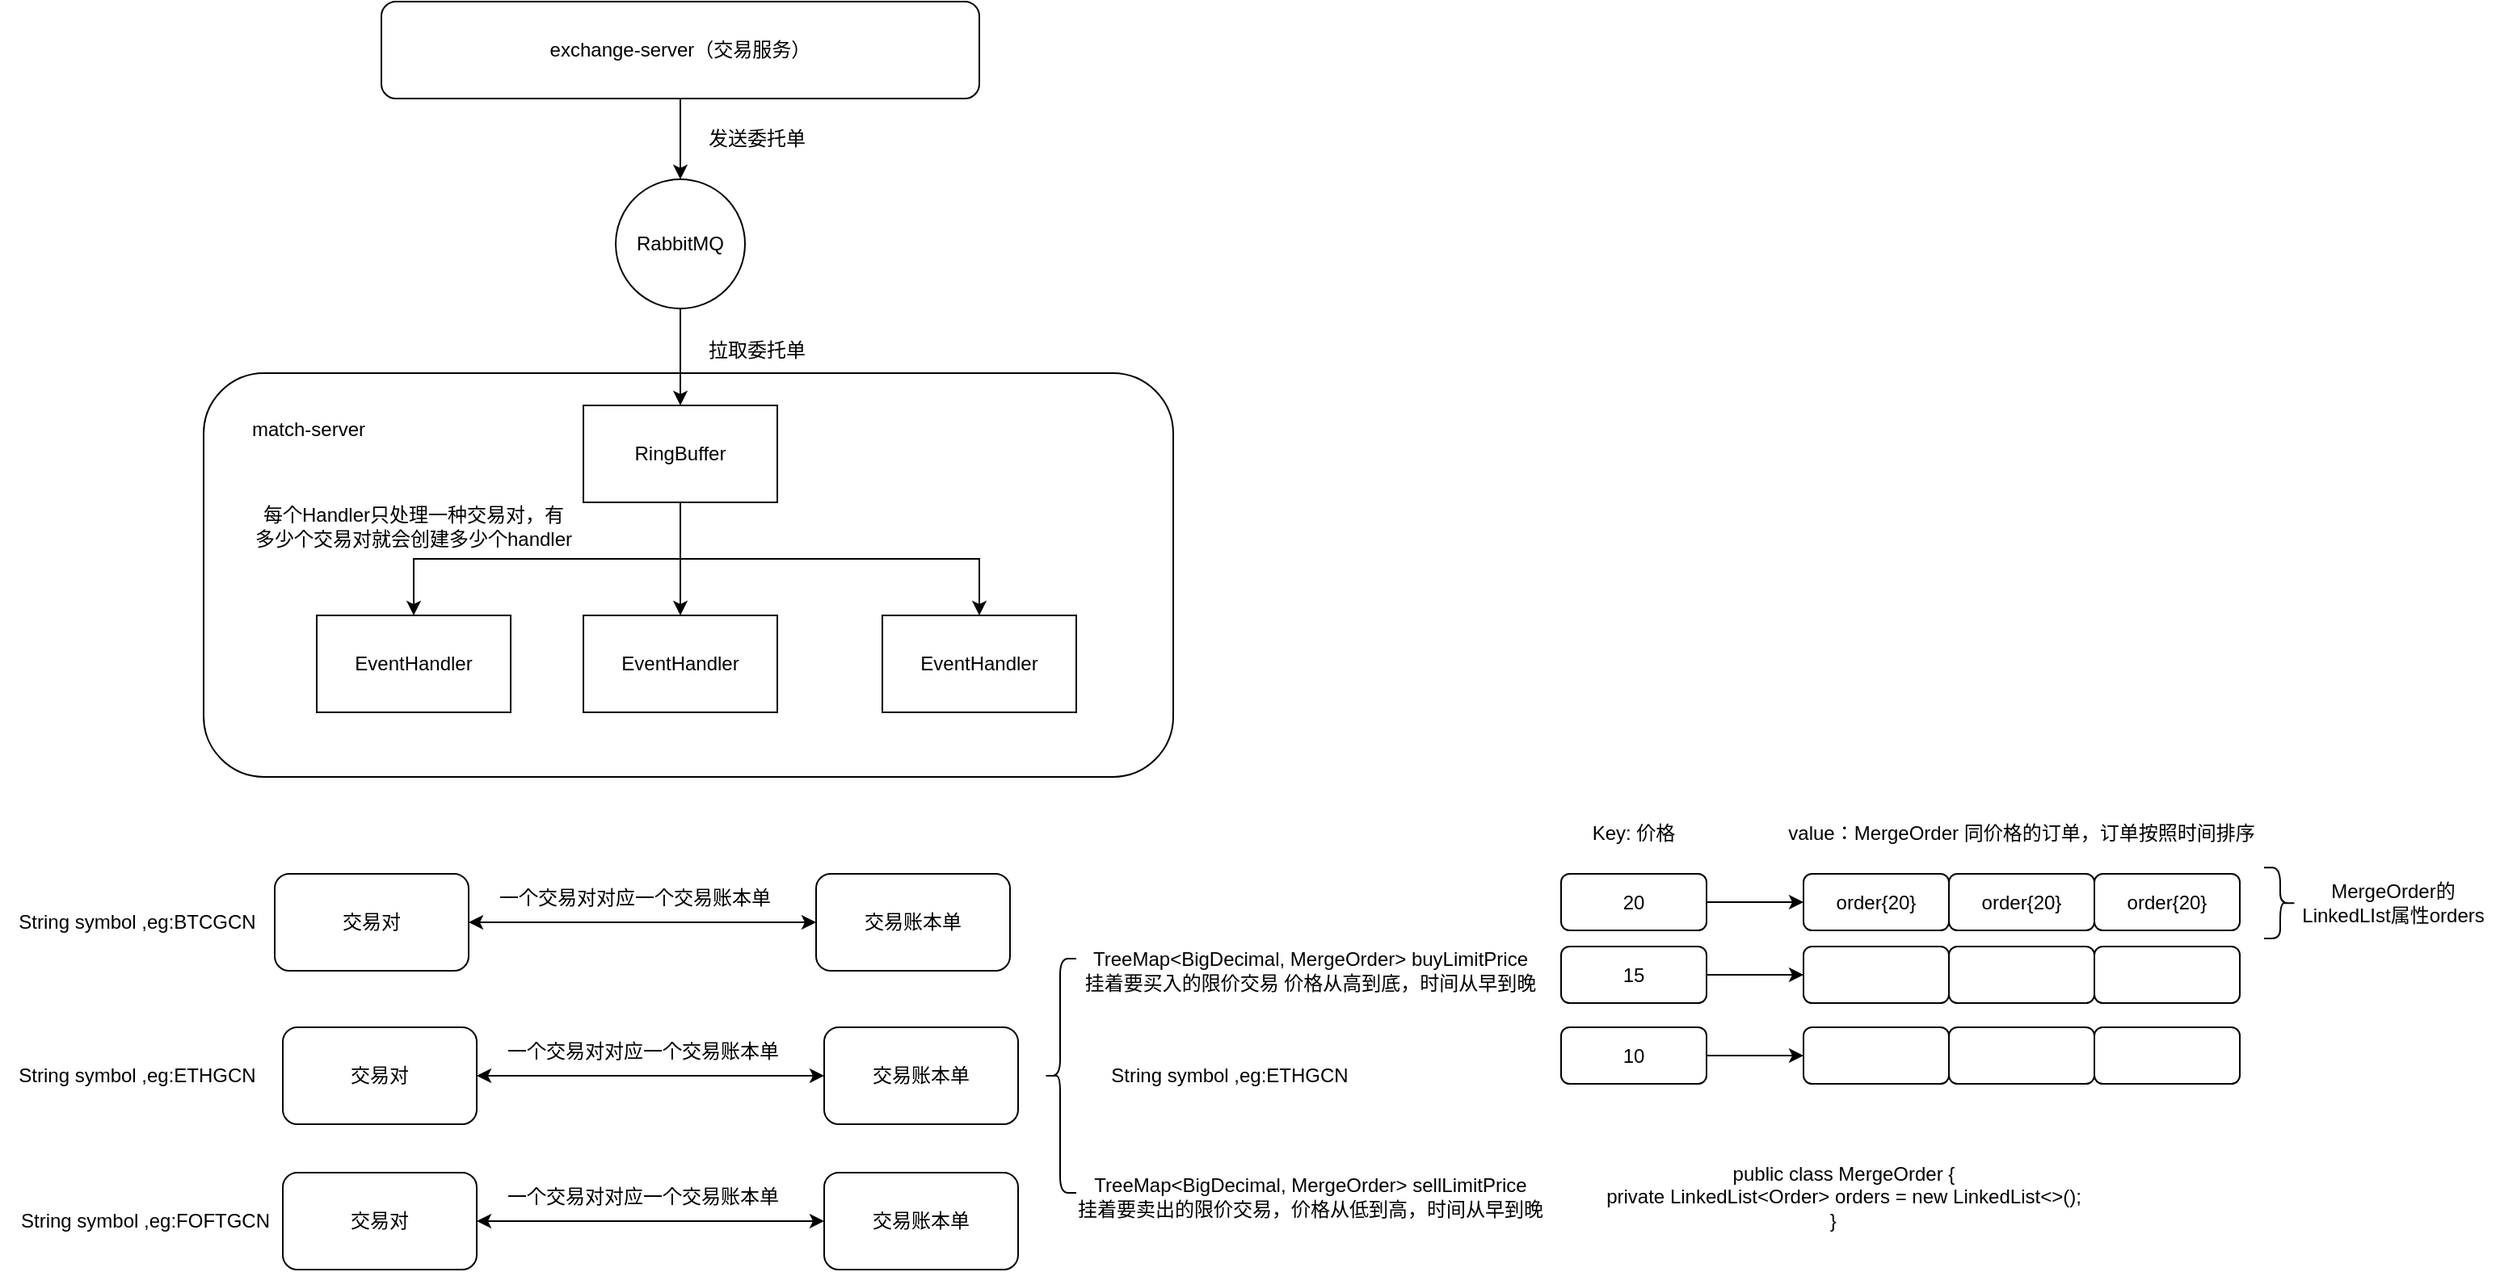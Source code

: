 <mxfile version="21.6.8" type="github">
  <diagram name="第 1 页" id="LZYfN8Qb-46NnNl3OFI-">
    <mxGraphModel dx="1340" dy="725" grid="1" gridSize="10" guides="1" tooltips="1" connect="1" arrows="1" fold="1" page="1" pageScale="1" pageWidth="827" pageHeight="1169" math="0" shadow="0">
      <root>
        <mxCell id="0" />
        <mxCell id="1" parent="0" />
        <mxCell id="YOYZqp5rT2E9GzHTg75s-17" value="" style="rounded=1;whiteSpace=wrap;html=1;" vertex="1" parent="1">
          <mxGeometry x="140" y="250" width="600" height="250" as="geometry" />
        </mxCell>
        <mxCell id="YOYZqp5rT2E9GzHTg75s-16" style="edgeStyle=orthogonalEdgeStyle;rounded=0;orthogonalLoop=1;jettySize=auto;html=1;exitX=0.5;exitY=1;exitDx=0;exitDy=0;entryX=0.5;entryY=0;entryDx=0;entryDy=0;" edge="1" parent="1" source="YOYZqp5rT2E9GzHTg75s-1" target="YOYZqp5rT2E9GzHTg75s-2">
          <mxGeometry relative="1" as="geometry" />
        </mxCell>
        <mxCell id="YOYZqp5rT2E9GzHTg75s-1" value="exchange-server（交易服务）" style="rounded=1;whiteSpace=wrap;html=1;" vertex="1" parent="1">
          <mxGeometry x="250" y="20" width="370" height="60" as="geometry" />
        </mxCell>
        <mxCell id="YOYZqp5rT2E9GzHTg75s-19" style="edgeStyle=orthogonalEdgeStyle;rounded=0;orthogonalLoop=1;jettySize=auto;html=1;exitX=0.5;exitY=1;exitDx=0;exitDy=0;entryX=0.5;entryY=0;entryDx=0;entryDy=0;" edge="1" parent="1" source="YOYZqp5rT2E9GzHTg75s-2" target="YOYZqp5rT2E9GzHTg75s-9">
          <mxGeometry relative="1" as="geometry" />
        </mxCell>
        <mxCell id="YOYZqp5rT2E9GzHTg75s-2" value="RabbitMQ" style="ellipse;whiteSpace=wrap;html=1;aspect=fixed;" vertex="1" parent="1">
          <mxGeometry x="395" y="130" width="80" height="80" as="geometry" />
        </mxCell>
        <mxCell id="YOYZqp5rT2E9GzHTg75s-20" style="edgeStyle=orthogonalEdgeStyle;rounded=0;orthogonalLoop=1;jettySize=auto;html=1;exitX=0.5;exitY=1;exitDx=0;exitDy=0;entryX=0.5;entryY=0;entryDx=0;entryDy=0;" edge="1" parent="1" source="YOYZqp5rT2E9GzHTg75s-9" target="YOYZqp5rT2E9GzHTg75s-13">
          <mxGeometry relative="1" as="geometry" />
        </mxCell>
        <mxCell id="YOYZqp5rT2E9GzHTg75s-21" style="edgeStyle=orthogonalEdgeStyle;rounded=0;orthogonalLoop=1;jettySize=auto;html=1;exitX=0.5;exitY=1;exitDx=0;exitDy=0;" edge="1" parent="1" source="YOYZqp5rT2E9GzHTg75s-9" target="YOYZqp5rT2E9GzHTg75s-14">
          <mxGeometry relative="1" as="geometry" />
        </mxCell>
        <mxCell id="YOYZqp5rT2E9GzHTg75s-22" style="edgeStyle=orthogonalEdgeStyle;rounded=0;orthogonalLoop=1;jettySize=auto;html=1;exitX=0.5;exitY=1;exitDx=0;exitDy=0;" edge="1" parent="1" source="YOYZqp5rT2E9GzHTg75s-9" target="YOYZqp5rT2E9GzHTg75s-15">
          <mxGeometry relative="1" as="geometry" />
        </mxCell>
        <mxCell id="YOYZqp5rT2E9GzHTg75s-9" value="RingBuffer" style="rounded=0;whiteSpace=wrap;html=1;" vertex="1" parent="1">
          <mxGeometry x="375" y="270" width="120" height="60" as="geometry" />
        </mxCell>
        <mxCell id="YOYZqp5rT2E9GzHTg75s-13" value="EventHandler" style="rounded=0;whiteSpace=wrap;html=1;" vertex="1" parent="1">
          <mxGeometry x="210" y="400" width="120" height="60" as="geometry" />
        </mxCell>
        <mxCell id="YOYZqp5rT2E9GzHTg75s-14" value="EventHandler" style="rounded=0;whiteSpace=wrap;html=1;" vertex="1" parent="1">
          <mxGeometry x="375" y="400" width="120" height="60" as="geometry" />
        </mxCell>
        <mxCell id="YOYZqp5rT2E9GzHTg75s-15" value="EventHandler" style="rounded=0;whiteSpace=wrap;html=1;" vertex="1" parent="1">
          <mxGeometry x="560" y="400" width="120" height="60" as="geometry" />
        </mxCell>
        <mxCell id="YOYZqp5rT2E9GzHTg75s-18" value="match-server" style="text;html=1;strokeColor=none;fillColor=none;align=center;verticalAlign=middle;whiteSpace=wrap;rounded=0;" vertex="1" parent="1">
          <mxGeometry x="140" y="270" width="130" height="30" as="geometry" />
        </mxCell>
        <mxCell id="YOYZqp5rT2E9GzHTg75s-23" value="每个Handler只处理一种交易对，有多少个交易对就会创建多少个handler" style="text;html=1;strokeColor=none;fillColor=none;align=center;verticalAlign=middle;whiteSpace=wrap;rounded=0;" vertex="1" parent="1">
          <mxGeometry x="170" y="330" width="200" height="30" as="geometry" />
        </mxCell>
        <mxCell id="YOYZqp5rT2E9GzHTg75s-24" value="交易对" style="rounded=1;whiteSpace=wrap;html=1;" vertex="1" parent="1">
          <mxGeometry x="184" y="560" width="120" height="60" as="geometry" />
        </mxCell>
        <mxCell id="YOYZqp5rT2E9GzHTg75s-25" value="交易账本单" style="rounded=1;whiteSpace=wrap;html=1;" vertex="1" parent="1">
          <mxGeometry x="519" y="560" width="120" height="60" as="geometry" />
        </mxCell>
        <mxCell id="YOYZqp5rT2E9GzHTg75s-27" value="" style="endArrow=classic;startArrow=classic;html=1;rounded=0;entryX=0;entryY=0.5;entryDx=0;entryDy=0;exitX=1;exitY=0.5;exitDx=0;exitDy=0;" edge="1" parent="1" source="YOYZqp5rT2E9GzHTg75s-24" target="YOYZqp5rT2E9GzHTg75s-25">
          <mxGeometry width="50" height="50" relative="1" as="geometry">
            <mxPoint x="304" y="595" as="sourcePoint" />
            <mxPoint x="354" y="545" as="targetPoint" />
          </mxGeometry>
        </mxCell>
        <mxCell id="YOYZqp5rT2E9GzHTg75s-28" value="一个交易对对应一个交易账本单" style="text;html=1;strokeColor=none;fillColor=none;align=center;verticalAlign=middle;whiteSpace=wrap;rounded=0;" vertex="1" parent="1">
          <mxGeometry x="314" y="560" width="186" height="30" as="geometry" />
        </mxCell>
        <mxCell id="YOYZqp5rT2E9GzHTg75s-37" value="交易对" style="rounded=1;whiteSpace=wrap;html=1;" vertex="1" parent="1">
          <mxGeometry x="189" y="655" width="120" height="60" as="geometry" />
        </mxCell>
        <mxCell id="YOYZqp5rT2E9GzHTg75s-38" value="交易账本单" style="rounded=1;whiteSpace=wrap;html=1;" vertex="1" parent="1">
          <mxGeometry x="524" y="655" width="120" height="60" as="geometry" />
        </mxCell>
        <mxCell id="YOYZqp5rT2E9GzHTg75s-39" value="" style="endArrow=classic;startArrow=classic;html=1;rounded=0;entryX=0;entryY=0.5;entryDx=0;entryDy=0;exitX=1;exitY=0.5;exitDx=0;exitDy=0;" edge="1" parent="1" source="YOYZqp5rT2E9GzHTg75s-37" target="YOYZqp5rT2E9GzHTg75s-38">
          <mxGeometry width="50" height="50" relative="1" as="geometry">
            <mxPoint x="309" y="690" as="sourcePoint" />
            <mxPoint x="359" y="640" as="targetPoint" />
          </mxGeometry>
        </mxCell>
        <mxCell id="YOYZqp5rT2E9GzHTg75s-40" value="一个交易对对应一个交易账本单" style="text;html=1;strokeColor=none;fillColor=none;align=center;verticalAlign=middle;whiteSpace=wrap;rounded=0;" vertex="1" parent="1">
          <mxGeometry x="319" y="655" width="186" height="30" as="geometry" />
        </mxCell>
        <mxCell id="YOYZqp5rT2E9GzHTg75s-41" value="交易对" style="rounded=1;whiteSpace=wrap;html=1;" vertex="1" parent="1">
          <mxGeometry x="189" y="745" width="120" height="60" as="geometry" />
        </mxCell>
        <mxCell id="YOYZqp5rT2E9GzHTg75s-42" value="交易账本单" style="rounded=1;whiteSpace=wrap;html=1;" vertex="1" parent="1">
          <mxGeometry x="524" y="745" width="120" height="60" as="geometry" />
        </mxCell>
        <mxCell id="YOYZqp5rT2E9GzHTg75s-43" value="" style="endArrow=classic;startArrow=classic;html=1;rounded=0;entryX=0;entryY=0.5;entryDx=0;entryDy=0;exitX=1;exitY=0.5;exitDx=0;exitDy=0;" edge="1" parent="1" source="YOYZqp5rT2E9GzHTg75s-41" target="YOYZqp5rT2E9GzHTg75s-42">
          <mxGeometry width="50" height="50" relative="1" as="geometry">
            <mxPoint x="309" y="780" as="sourcePoint" />
            <mxPoint x="359" y="730" as="targetPoint" />
          </mxGeometry>
        </mxCell>
        <mxCell id="YOYZqp5rT2E9GzHTg75s-44" value="一个交易对对应一个交易账本单" style="text;html=1;strokeColor=none;fillColor=none;align=center;verticalAlign=middle;whiteSpace=wrap;rounded=0;" vertex="1" parent="1">
          <mxGeometry x="319" y="745" width="186" height="30" as="geometry" />
        </mxCell>
        <mxCell id="YOYZqp5rT2E9GzHTg75s-45" value="String symbol ,eg:BTCGCN" style="text;html=1;strokeColor=none;fillColor=none;align=center;verticalAlign=middle;whiteSpace=wrap;rounded=0;" vertex="1" parent="1">
          <mxGeometry x="14" y="575" width="170" height="30" as="geometry" />
        </mxCell>
        <mxCell id="YOYZqp5rT2E9GzHTg75s-46" value="String symbol ,eg:ETHGCN" style="text;html=1;strokeColor=none;fillColor=none;align=center;verticalAlign=middle;whiteSpace=wrap;rounded=0;" vertex="1" parent="1">
          <mxGeometry x="14" y="670" width="170" height="30" as="geometry" />
        </mxCell>
        <mxCell id="YOYZqp5rT2E9GzHTg75s-47" value="String symbol ,eg:FOFTGCN" style="text;html=1;strokeColor=none;fillColor=none;align=center;verticalAlign=middle;whiteSpace=wrap;rounded=0;" vertex="1" parent="1">
          <mxGeometry x="19" y="760" width="170" height="30" as="geometry" />
        </mxCell>
        <mxCell id="YOYZqp5rT2E9GzHTg75s-50" value="" style="shape=curlyBracket;whiteSpace=wrap;html=1;rounded=1;labelPosition=left;verticalLabelPosition=middle;align=right;verticalAlign=middle;" vertex="1" parent="1">
          <mxGeometry x="660" y="612.5" width="20" height="145" as="geometry" />
        </mxCell>
        <mxCell id="YOYZqp5rT2E9GzHTg75s-51" value="TreeMap&amp;lt;BigDecimal, MergeOrder&amp;gt; buyLimitPrice&lt;br&gt;挂着要买入的限价交易 价格从高到底，时间从早到晚" style="text;html=1;strokeColor=none;fillColor=none;align=center;verticalAlign=middle;whiteSpace=wrap;rounded=0;" vertex="1" parent="1">
          <mxGeometry x="680" y="605" width="290" height="30" as="geometry" />
        </mxCell>
        <mxCell id="YOYZqp5rT2E9GzHTg75s-52" value="String symbol ,eg:ETHGCN" style="text;html=1;strokeColor=none;fillColor=none;align=center;verticalAlign=middle;whiteSpace=wrap;rounded=0;" vertex="1" parent="1">
          <mxGeometry x="690" y="670" width="170" height="30" as="geometry" />
        </mxCell>
        <mxCell id="YOYZqp5rT2E9GzHTg75s-53" value="TreeMap&amp;lt;BigDecimal, MergeOrder&amp;gt; sellLimitPrice&lt;br&gt;挂着要卖出的限价交易，价格从低到高，时间从早到晚" style="text;html=1;strokeColor=none;fillColor=none;align=center;verticalAlign=middle;whiteSpace=wrap;rounded=0;" vertex="1" parent="1">
          <mxGeometry x="680" y="745" width="290" height="30" as="geometry" />
        </mxCell>
        <mxCell id="YOYZqp5rT2E9GzHTg75s-68" style="edgeStyle=orthogonalEdgeStyle;rounded=0;orthogonalLoop=1;jettySize=auto;html=1;exitX=1;exitY=0.5;exitDx=0;exitDy=0;entryX=0;entryY=0.5;entryDx=0;entryDy=0;" edge="1" parent="1" source="YOYZqp5rT2E9GzHTg75s-54" target="YOYZqp5rT2E9GzHTg75s-57">
          <mxGeometry relative="1" as="geometry" />
        </mxCell>
        <mxCell id="YOYZqp5rT2E9GzHTg75s-54" value="20" style="rounded=1;whiteSpace=wrap;html=1;" vertex="1" parent="1">
          <mxGeometry x="980" y="560" width="90" height="35" as="geometry" />
        </mxCell>
        <mxCell id="YOYZqp5rT2E9GzHTg75s-70" style="edgeStyle=orthogonalEdgeStyle;rounded=0;orthogonalLoop=1;jettySize=auto;html=1;exitX=1;exitY=0.5;exitDx=0;exitDy=0;" edge="1" parent="1" source="YOYZqp5rT2E9GzHTg75s-55" target="YOYZqp5rT2E9GzHTg75s-58">
          <mxGeometry relative="1" as="geometry" />
        </mxCell>
        <mxCell id="YOYZqp5rT2E9GzHTg75s-55" value="10" style="rounded=1;whiteSpace=wrap;html=1;" vertex="1" parent="1">
          <mxGeometry x="980" y="655" width="90" height="35" as="geometry" />
        </mxCell>
        <mxCell id="YOYZqp5rT2E9GzHTg75s-69" style="edgeStyle=orthogonalEdgeStyle;rounded=0;orthogonalLoop=1;jettySize=auto;html=1;exitX=1;exitY=0.5;exitDx=0;exitDy=0;entryX=0;entryY=0.5;entryDx=0;entryDy=0;" edge="1" parent="1" source="YOYZqp5rT2E9GzHTg75s-56" target="YOYZqp5rT2E9GzHTg75s-59">
          <mxGeometry relative="1" as="geometry" />
        </mxCell>
        <mxCell id="YOYZqp5rT2E9GzHTg75s-56" value="15" style="rounded=1;whiteSpace=wrap;html=1;" vertex="1" parent="1">
          <mxGeometry x="980" y="605" width="90" height="35" as="geometry" />
        </mxCell>
        <mxCell id="YOYZqp5rT2E9GzHTg75s-57" value="order{20}" style="rounded=1;whiteSpace=wrap;html=1;" vertex="1" parent="1">
          <mxGeometry x="1130" y="560" width="90" height="35" as="geometry" />
        </mxCell>
        <mxCell id="YOYZqp5rT2E9GzHTg75s-58" value="" style="rounded=1;whiteSpace=wrap;html=1;" vertex="1" parent="1">
          <mxGeometry x="1130" y="655" width="90" height="35" as="geometry" />
        </mxCell>
        <mxCell id="YOYZqp5rT2E9GzHTg75s-59" value="" style="rounded=1;whiteSpace=wrap;html=1;" vertex="1" parent="1">
          <mxGeometry x="1130" y="605" width="90" height="35" as="geometry" />
        </mxCell>
        <mxCell id="YOYZqp5rT2E9GzHTg75s-60" value="order{20}" style="rounded=1;whiteSpace=wrap;html=1;" vertex="1" parent="1">
          <mxGeometry x="1220" y="560" width="90" height="35" as="geometry" />
        </mxCell>
        <mxCell id="YOYZqp5rT2E9GzHTg75s-61" value="" style="rounded=1;whiteSpace=wrap;html=1;" vertex="1" parent="1">
          <mxGeometry x="1220" y="655" width="90" height="35" as="geometry" />
        </mxCell>
        <mxCell id="YOYZqp5rT2E9GzHTg75s-62" value="" style="rounded=1;whiteSpace=wrap;html=1;" vertex="1" parent="1">
          <mxGeometry x="1220" y="605" width="90" height="35" as="geometry" />
        </mxCell>
        <mxCell id="YOYZqp5rT2E9GzHTg75s-63" value="order{20}" style="rounded=1;whiteSpace=wrap;html=1;" vertex="1" parent="1">
          <mxGeometry x="1310" y="560" width="90" height="35" as="geometry" />
        </mxCell>
        <mxCell id="YOYZqp5rT2E9GzHTg75s-64" value="" style="rounded=1;whiteSpace=wrap;html=1;" vertex="1" parent="1">
          <mxGeometry x="1310" y="655" width="90" height="35" as="geometry" />
        </mxCell>
        <mxCell id="YOYZqp5rT2E9GzHTg75s-65" value="" style="rounded=1;whiteSpace=wrap;html=1;" vertex="1" parent="1">
          <mxGeometry x="1310" y="605" width="90" height="35" as="geometry" />
        </mxCell>
        <mxCell id="YOYZqp5rT2E9GzHTg75s-66" value="Key: 价格" style="text;html=1;strokeColor=none;fillColor=none;align=center;verticalAlign=middle;whiteSpace=wrap;rounded=0;" vertex="1" parent="1">
          <mxGeometry x="995" y="520" width="60" height="30" as="geometry" />
        </mxCell>
        <mxCell id="YOYZqp5rT2E9GzHTg75s-67" value="value：MergeOrder 同价格的订单，订单按照时间排序" style="text;html=1;strokeColor=none;fillColor=none;align=center;verticalAlign=middle;whiteSpace=wrap;rounded=0;" vertex="1" parent="1">
          <mxGeometry x="1115" y="520" width="300" height="30" as="geometry" />
        </mxCell>
        <mxCell id="YOYZqp5rT2E9GzHTg75s-72" value="&lt;div&gt;public class MergeOrder {&lt;/div&gt;&lt;div&gt;&amp;nbsp; &amp;nbsp; private LinkedList&amp;lt;Order&amp;gt; orders = new LinkedList&amp;lt;&amp;gt;();&amp;nbsp; &amp;nbsp;&amp;nbsp;&lt;/div&gt;&lt;div&gt;}&amp;nbsp; &amp;nbsp;&amp;nbsp;&lt;/div&gt;" style="text;html=1;strokeColor=none;fillColor=none;align=center;verticalAlign=middle;whiteSpace=wrap;rounded=0;" vertex="1" parent="1">
          <mxGeometry x="960" y="722.5" width="390" height="75" as="geometry" />
        </mxCell>
        <mxCell id="YOYZqp5rT2E9GzHTg75s-77" value="" style="shape=curlyBracket;whiteSpace=wrap;html=1;rounded=1;flipH=1;labelPosition=right;verticalLabelPosition=middle;align=left;verticalAlign=middle;direction=east;" vertex="1" parent="1">
          <mxGeometry x="1415" y="556.13" width="20" height="43.87" as="geometry" />
        </mxCell>
        <mxCell id="YOYZqp5rT2E9GzHTg75s-90" value="MergeOrder的LinkedLIst属性orders" style="text;html=1;strokeColor=none;fillColor=none;align=center;verticalAlign=middle;whiteSpace=wrap;rounded=0;" vertex="1" parent="1">
          <mxGeometry x="1430" y="563.07" width="130" height="30" as="geometry" />
        </mxCell>
        <mxCell id="YOYZqp5rT2E9GzHTg75s-91" value="发送委托单" style="text;html=1;strokeColor=none;fillColor=none;align=center;verticalAlign=middle;whiteSpace=wrap;rounded=0;" vertex="1" parent="1">
          <mxGeometry x="445" y="90" width="75" height="30" as="geometry" />
        </mxCell>
        <mxCell id="YOYZqp5rT2E9GzHTg75s-92" value="拉取委托单" style="text;html=1;strokeColor=none;fillColor=none;align=center;verticalAlign=middle;whiteSpace=wrap;rounded=0;" vertex="1" parent="1">
          <mxGeometry x="445" y="221" width="75" height="30" as="geometry" />
        </mxCell>
      </root>
    </mxGraphModel>
  </diagram>
</mxfile>

